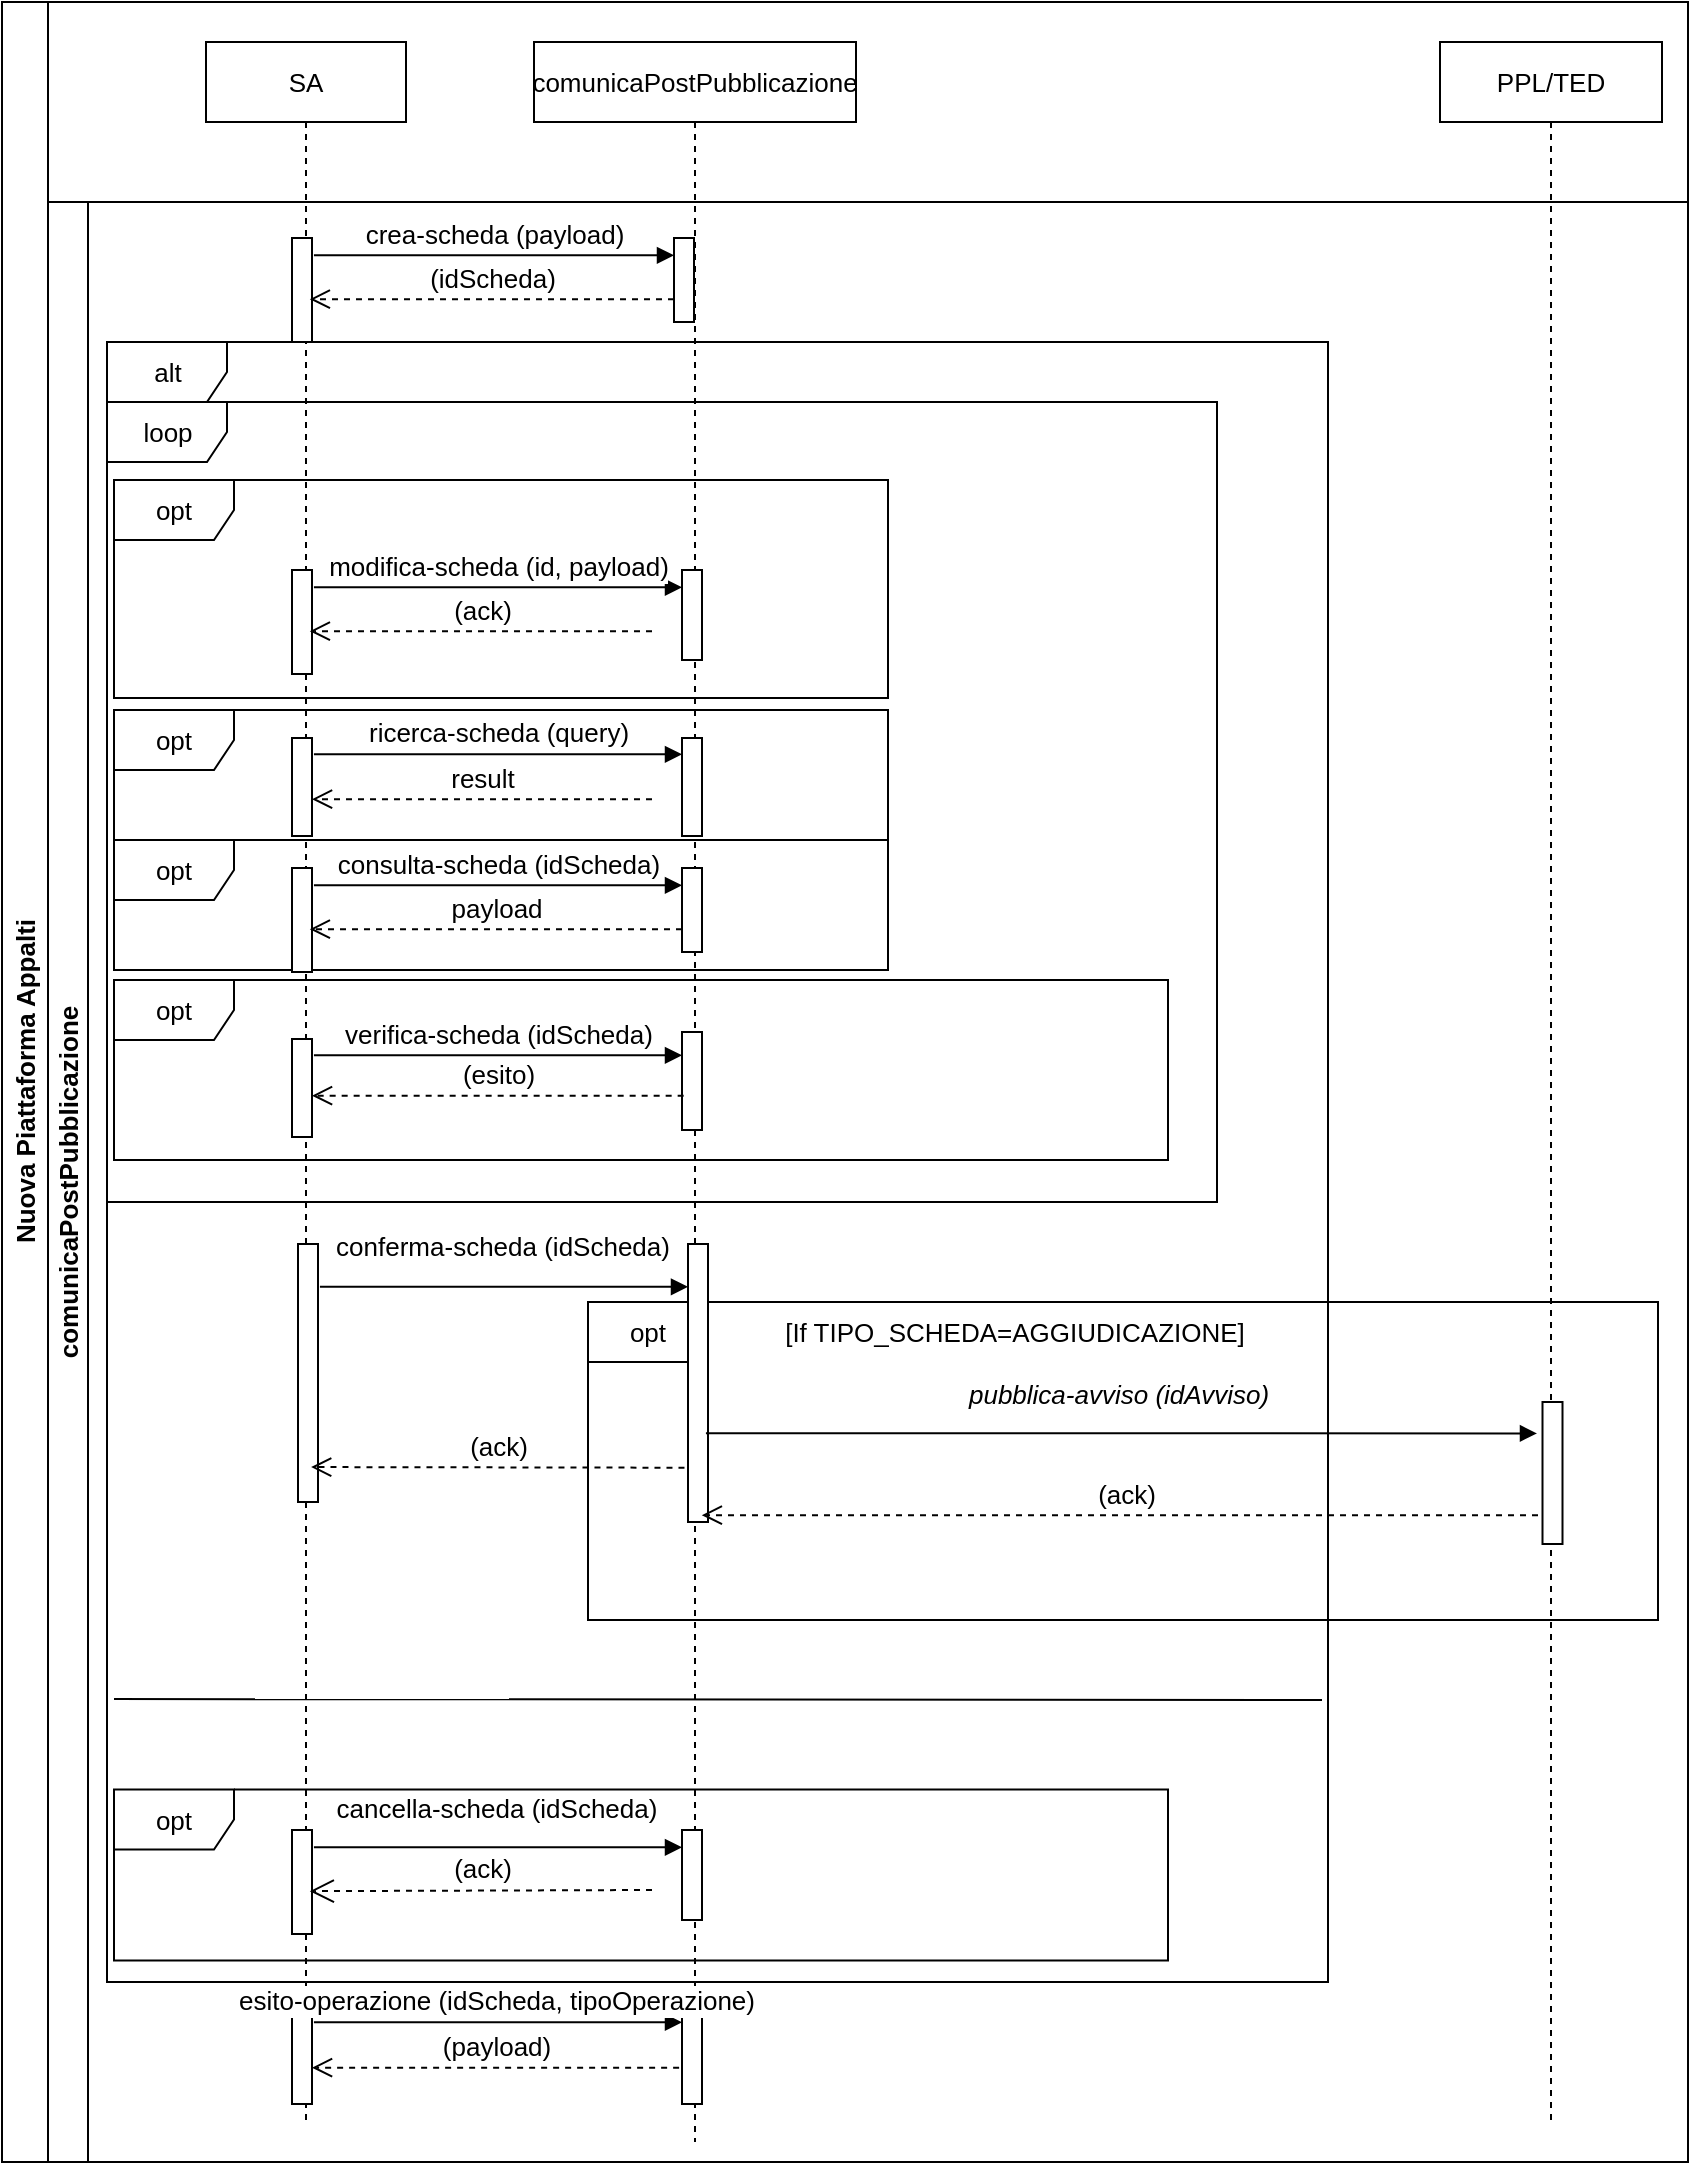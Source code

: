 <mxfile version="20.8.10" type="device"><diagram name="Sequence comunicaPostPubblicazione" id="Ietbm_civtzvMx1Zgd2v"><mxGraphModel dx="934" dy="611" grid="0" gridSize="10" guides="1" tooltips="1" connect="1" arrows="1" fold="1" page="1" pageScale="1" pageWidth="850" pageHeight="1100" math="0" shadow="0"><root><mxCell id="0"/><mxCell id="1" parent="0"/><mxCell id="IMptIWomryqyAkN4y-hL-1" value="opt" style="shape=umlFrame;whiteSpace=wrap;html=1;fontSize=13;" parent="1" vertex="1"><mxGeometry x="96" y="394" width="387" height="65" as="geometry"/></mxCell><mxCell id="IMptIWomryqyAkN4y-hL-2" value="opt" style="shape=umlFrame;whiteSpace=wrap;html=1;fontSize=13;" parent="1" vertex="1"><mxGeometry x="96" y="459" width="387" height="65" as="geometry"/></mxCell><mxCell id="IMptIWomryqyAkN4y-hL-3" value="Nuova Piattaforma Appalti" style="swimlane;horizontal=0;whiteSpace=wrap;html=1;strokeWidth=1;fontSize=13;" parent="1" vertex="1"><mxGeometry x="40" y="40" width="843" height="1080" as="geometry"/></mxCell><mxCell id="IMptIWomryqyAkN4y-hL-4" value="comunicaPostPubblicazione" style="shape=umlLifeline;perimeter=lifelinePerimeter;whiteSpace=wrap;html=1;container=1;collapsible=0;recursiveResize=0;outlineConnect=0;fontSize=13;" parent="IMptIWomryqyAkN4y-hL-3" vertex="1"><mxGeometry x="266" y="20" width="161" height="1050" as="geometry"/></mxCell><mxCell id="IMptIWomryqyAkN4y-hL-5" value="" style="html=1;points=[];perimeter=orthogonalPerimeter;fontSize=13;" parent="IMptIWomryqyAkN4y-hL-4" vertex="1"><mxGeometry x="70" y="98" width="10" height="42" as="geometry"/></mxCell><mxCell id="IMptIWomryqyAkN4y-hL-6" value="SA" style="shape=umlLifeline;perimeter=lifelinePerimeter;whiteSpace=wrap;html=1;container=1;collapsible=0;recursiveResize=0;outlineConnect=0;fontSize=13;" parent="IMptIWomryqyAkN4y-hL-3" vertex="1"><mxGeometry x="102" y="20" width="100" height="1040" as="geometry"/></mxCell><mxCell id="IMptIWomryqyAkN4y-hL-7" value="comunicaPostPubblicazione" style="swimlane;startSize=20;horizontal=0;html=1;whiteSpace=wrap;fontSize=13;" parent="IMptIWomryqyAkN4y-hL-3" vertex="1"><mxGeometry x="23" y="100" width="820" height="980" as="geometry"><mxRectangle x="23" y="120" width="40" height="130" as="alternateBounds"/></mxGeometry></mxCell><mxCell id="IMptIWomryqyAkN4y-hL-8" value="opt" style="shape=umlFrame;whiteSpace=wrap;html=1;fontSize=13;" parent="IMptIWomryqyAkN4y-hL-7" vertex="1"><mxGeometry x="33" y="793.75" width="527" height="85.5" as="geometry"/></mxCell><mxCell id="IMptIWomryqyAkN4y-hL-9" value="&lt;font color=&quot;#000000&quot;&gt;opt&lt;/font&gt;" style="shape=umlFrame;whiteSpace=wrap;html=1;fontColor=#FF0000;strokeColor=#000000;fontSize=13;" parent="IMptIWomryqyAkN4y-hL-7" vertex="1"><mxGeometry x="270" y="550" width="535" height="159" as="geometry"/></mxCell><mxCell id="IMptIWomryqyAkN4y-hL-10" value="opt" style="shape=umlFrame;whiteSpace=wrap;html=1;fontSize=13;" parent="IMptIWomryqyAkN4y-hL-7" vertex="1"><mxGeometry x="33" y="139" width="387" height="109" as="geometry"/></mxCell><mxCell id="IMptIWomryqyAkN4y-hL-11" value="loop" style="shape=umlFrame;whiteSpace=wrap;html=1;fontSize=13;" parent="IMptIWomryqyAkN4y-hL-7" vertex="1"><mxGeometry x="29.5" y="100" width="555" height="400" as="geometry"/></mxCell><mxCell id="IMptIWomryqyAkN4y-hL-12" value="alt" style="shape=umlFrame;whiteSpace=wrap;html=1;fontSize=13;" parent="IMptIWomryqyAkN4y-hL-7" vertex="1"><mxGeometry x="29.5" y="70" width="610.5" height="820" as="geometry"/></mxCell><mxCell id="IMptIWomryqyAkN4y-hL-13" value="" style="html=1;points=[];perimeter=orthogonalPerimeter;fontSize=13;" parent="IMptIWomryqyAkN4y-hL-7" vertex="1"><mxGeometry x="122" y="18" width="10" height="52" as="geometry"/></mxCell><mxCell id="IMptIWomryqyAkN4y-hL-14" value="" style="html=1;points=[];perimeter=orthogonalPerimeter;fontSize=13;" parent="IMptIWomryqyAkN4y-hL-7" vertex="1"><mxGeometry x="122" y="184" width="10" height="52" as="geometry"/></mxCell><mxCell id="IMptIWomryqyAkN4y-hL-15" value="(ack)" style="html=1;verticalAlign=bottom;endArrow=open;dashed=1;endSize=8;rounded=0;entryX=0.89;entryY=0.588;entryDx=0;entryDy=0;entryPerimeter=0;fontSize=13;" parent="IMptIWomryqyAkN4y-hL-7" target="IMptIWomryqyAkN4y-hL-14" edge="1"><mxGeometry relative="1" as="geometry"><mxPoint x="302" y="214.576" as="sourcePoint"/><mxPoint x="327" y="256" as="targetPoint"/></mxGeometry></mxCell><mxCell id="IMptIWomryqyAkN4y-hL-16" value="" style="html=1;points=[];perimeter=orthogonalPerimeter;fontSize=13;" parent="IMptIWomryqyAkN4y-hL-7" vertex="1"><mxGeometry x="317" y="184" width="10" height="45" as="geometry"/></mxCell><mxCell id="IMptIWomryqyAkN4y-hL-17" value="modifica-scheda (id, payload)" style="html=1;verticalAlign=bottom;endArrow=block;rounded=0;exitX=1.097;exitY=0.166;exitDx=0;exitDy=0;exitPerimeter=0;endFill=1;fontSize=13;" parent="IMptIWomryqyAkN4y-hL-7" source="IMptIWomryqyAkN4y-hL-14" target="IMptIWomryqyAkN4y-hL-16" edge="1"><mxGeometry width="80" relative="1" as="geometry"><mxPoint x="195.97" y="352.632" as="sourcePoint"/><mxPoint x="365" y="352.632" as="targetPoint"/></mxGeometry></mxCell><mxCell id="IMptIWomryqyAkN4y-hL-18" value="" style="html=1;points=[];perimeter=orthogonalPerimeter;fontSize=13;" parent="IMptIWomryqyAkN4y-hL-7" vertex="1"><mxGeometry x="122" y="268" width="10" height="49" as="geometry"/></mxCell><mxCell id="IMptIWomryqyAkN4y-hL-19" value="result" style="html=1;verticalAlign=bottom;endArrow=open;dashed=1;endSize=8;rounded=0;fontSize=13;" parent="IMptIWomryqyAkN4y-hL-7" target="IMptIWomryqyAkN4y-hL-18" edge="1"><mxGeometry relative="1" as="geometry"><mxPoint x="302" y="298.576" as="sourcePoint"/><mxPoint x="127" y="297" as="targetPoint"/></mxGeometry></mxCell><mxCell id="IMptIWomryqyAkN4y-hL-20" value="" style="html=1;points=[];perimeter=orthogonalPerimeter;fontSize=13;" parent="IMptIWomryqyAkN4y-hL-7" vertex="1"><mxGeometry x="317" y="268" width="10" height="49" as="geometry"/></mxCell><mxCell id="IMptIWomryqyAkN4y-hL-21" value="ricerca-scheda (query)" style="html=1;verticalAlign=bottom;endArrow=block;rounded=0;exitX=1.097;exitY=0.166;exitDx=0;exitDy=0;exitPerimeter=0;endFill=1;fontSize=13;" parent="IMptIWomryqyAkN4y-hL-7" source="IMptIWomryqyAkN4y-hL-18" target="IMptIWomryqyAkN4y-hL-20" edge="1"><mxGeometry x="-0.0" width="80" relative="1" as="geometry"><mxPoint x="132.97" y="276.632" as="sourcePoint"/><mxPoint x="302" y="276.632" as="targetPoint"/><mxPoint as="offset"/></mxGeometry></mxCell><mxCell id="IMptIWomryqyAkN4y-hL-22" value="" style="html=1;points=[];perimeter=orthogonalPerimeter;fontSize=13;" parent="IMptIWomryqyAkN4y-hL-7" vertex="1"><mxGeometry x="122" y="333" width="10" height="52" as="geometry"/></mxCell><mxCell id="IMptIWomryqyAkN4y-hL-23" value="" style="html=1;points=[];perimeter=orthogonalPerimeter;fontSize=13;" parent="IMptIWomryqyAkN4y-hL-7" vertex="1"><mxGeometry x="122" y="814" width="10" height="52" as="geometry"/></mxCell><mxCell id="IMptIWomryqyAkN4y-hL-24" value="(ack)" style="html=1;verticalAlign=bottom;endArrow=open;dashed=1;endSize=10;rounded=0;entryX=0.89;entryY=0.588;entryDx=0;entryDy=0;entryPerimeter=0;fontSize=13;" parent="IMptIWomryqyAkN4y-hL-7" target="IMptIWomryqyAkN4y-hL-23" edge="1"><mxGeometry relative="1" as="geometry"><mxPoint x="302" y="844" as="sourcePoint"/><mxPoint x="264" y="726" as="targetPoint"/></mxGeometry></mxCell><mxCell id="IMptIWomryqyAkN4y-hL-25" value="" style="html=1;points=[];perimeter=orthogonalPerimeter;fontSize=13;" parent="IMptIWomryqyAkN4y-hL-7" vertex="1"><mxGeometry x="317" y="814" width="10" height="45" as="geometry"/></mxCell><mxCell id="IMptIWomryqyAkN4y-hL-26" value="cancella-scheda (idScheda)" style="html=1;verticalAlign=bottom;endArrow=block;rounded=0;exitX=1.097;exitY=0.166;exitDx=0;exitDy=0;exitPerimeter=0;endFill=1;fontSize=13;" parent="IMptIWomryqyAkN4y-hL-7" source="IMptIWomryqyAkN4y-hL-23" target="IMptIWomryqyAkN4y-hL-25" edge="1"><mxGeometry x="-0.011" y="9" width="80" relative="1" as="geometry"><mxPoint x="132.97" y="822.632" as="sourcePoint"/><mxPoint x="302" y="822.632" as="targetPoint"/><mxPoint as="offset"/></mxGeometry></mxCell><mxCell id="IMptIWomryqyAkN4y-hL-27" value="" style="html=1;points=[];perimeter=orthogonalPerimeter;fontSize=13;" parent="IMptIWomryqyAkN4y-hL-7" vertex="1"><mxGeometry x="122" y="902" width="10" height="49" as="geometry"/></mxCell><mxCell id="IMptIWomryqyAkN4y-hL-28" value="(payload)" style="html=1;verticalAlign=bottom;endArrow=open;dashed=1;endSize=8;rounded=0;exitX=-0.144;exitY=0.629;exitDx=0;exitDy=0;exitPerimeter=0;fontSize=13;" parent="IMptIWomryqyAkN4y-hL-7" source="IMptIWomryqyAkN4y-hL-29" target="IMptIWomryqyAkN4y-hL-27" edge="1"><mxGeometry relative="1" as="geometry"><mxPoint x="302" y="932.576" as="sourcePoint"/><mxPoint x="64" y="771" as="targetPoint"/></mxGeometry></mxCell><mxCell id="IMptIWomryqyAkN4y-hL-29" value="" style="html=1;points=[];perimeter=orthogonalPerimeter;fontSize=13;" parent="IMptIWomryqyAkN4y-hL-7" vertex="1"><mxGeometry x="317" y="902" width="10" height="49" as="geometry"/></mxCell><mxCell id="IMptIWomryqyAkN4y-hL-30" value="esito-operazione (idScheda, tipoOperazione)" style="html=1;verticalAlign=bottom;endArrow=block;rounded=0;exitX=1.097;exitY=0.166;exitDx=0;exitDy=0;exitPerimeter=0;endFill=1;fontSize=13;" parent="IMptIWomryqyAkN4y-hL-7" source="IMptIWomryqyAkN4y-hL-27" target="IMptIWomryqyAkN4y-hL-29" edge="1"><mxGeometry x="-0.011" width="80" relative="1" as="geometry"><mxPoint x="69.97" y="750.632" as="sourcePoint"/><mxPoint x="239" y="750.632" as="targetPoint"/><mxPoint as="offset"/></mxGeometry></mxCell><mxCell id="IMptIWomryqyAkN4y-hL-31" value="" style="html=1;points=[];perimeter=orthogonalPerimeter;fontSize=13;" parent="IMptIWomryqyAkN4y-hL-7" vertex="1"><mxGeometry x="317" y="333" width="10" height="42" as="geometry"/></mxCell><mxCell id="IMptIWomryqyAkN4y-hL-32" value="consulta-scheda (idScheda)" style="html=1;verticalAlign=bottom;endArrow=block;rounded=0;exitX=1.097;exitY=0.166;exitDx=0;exitDy=0;exitPerimeter=0;fontSize=13;" parent="IMptIWomryqyAkN4y-hL-7" source="IMptIWomryqyAkN4y-hL-22" target="IMptIWomryqyAkN4y-hL-31" edge="1"><mxGeometry x="-0.0" width="80" relative="1" as="geometry"><mxPoint x="87" y="305" as="sourcePoint"/><mxPoint x="167" y="305" as="targetPoint"/><mxPoint as="offset"/></mxGeometry></mxCell><mxCell id="IMptIWomryqyAkN4y-hL-33" value="payload" style="html=1;verticalAlign=bottom;endArrow=open;dashed=1;endSize=8;rounded=0;entryX=0.89;entryY=0.588;entryDx=0;entryDy=0;entryPerimeter=0;fontSize=13;" parent="IMptIWomryqyAkN4y-hL-7" source="IMptIWomryqyAkN4y-hL-31" target="IMptIWomryqyAkN4y-hL-22" edge="1"><mxGeometry relative="1" as="geometry"><mxPoint x="407" y="405" as="sourcePoint"/><mxPoint x="327" y="405" as="targetPoint"/></mxGeometry></mxCell><mxCell id="IMptIWomryqyAkN4y-hL-34" value="opt" style="shape=umlFrame;whiteSpace=wrap;html=1;fontSize=13;" parent="IMptIWomryqyAkN4y-hL-7" vertex="1"><mxGeometry x="33" y="389" width="527" height="90" as="geometry"/></mxCell><mxCell id="IMptIWomryqyAkN4y-hL-35" value="" style="html=1;points=[];perimeter=orthogonalPerimeter;fontSize=13;" parent="IMptIWomryqyAkN4y-hL-7" vertex="1"><mxGeometry x="317" y="415" width="10" height="49" as="geometry"/></mxCell><mxCell id="IMptIWomryqyAkN4y-hL-36" value="" style="html=1;points=[];perimeter=orthogonalPerimeter;fontSize=13;" parent="IMptIWomryqyAkN4y-hL-7" vertex="1"><mxGeometry x="122" y="418.5" width="10" height="49" as="geometry"/></mxCell><mxCell id="IMptIWomryqyAkN4y-hL-37" value="verifica-scheda (idScheda)" style="html=1;verticalAlign=bottom;endArrow=block;rounded=0;exitX=1.097;exitY=0.166;exitDx=0;exitDy=0;exitPerimeter=0;endFill=1;fontSize=13;" parent="IMptIWomryqyAkN4y-hL-7" source="IMptIWomryqyAkN4y-hL-36" target="IMptIWomryqyAkN4y-hL-35" edge="1"><mxGeometry x="-0.0" width="80" relative="1" as="geometry"><mxPoint x="-50.03" y="-161.868" as="sourcePoint"/><mxPoint x="119" y="-161.868" as="targetPoint"/><mxPoint as="offset"/></mxGeometry></mxCell><mxCell id="IMptIWomryqyAkN4y-hL-38" value="(esito)" style="html=1;verticalAlign=bottom;endArrow=open;dashed=1;endSize=8;rounded=0;exitX=0.083;exitY=0.65;exitDx=0;exitDy=0;exitPerimeter=0;fontSize=13;" parent="IMptIWomryqyAkN4y-hL-7" source="IMptIWomryqyAkN4y-hL-35" target="IMptIWomryqyAkN4y-hL-36" edge="1"><mxGeometry relative="1" as="geometry"><mxPoint x="484.75" y="452.478" as="sourcePoint"/><mxPoint x="153" y="452" as="targetPoint"/></mxGeometry></mxCell><mxCell id="IMptIWomryqyAkN4y-hL-39" value="[If TIPO_SCHEDA=AGGIUDICAZIONE]" style="text;html=1;strokeColor=none;fillColor=none;align=center;verticalAlign=middle;whiteSpace=wrap;rounded=0;fontColor=#000000;fontSize=13;" parent="IMptIWomryqyAkN4y-hL-7" vertex="1"><mxGeometry x="357" y="550" width="253" height="30" as="geometry"/></mxCell><mxCell id="IMptIWomryqyAkN4y-hL-40" value="crea-scheda (payload)" style="html=1;verticalAlign=bottom;endArrow=block;rounded=0;exitX=1.097;exitY=0.166;exitDx=0;exitDy=0;exitPerimeter=0;fontSize=13;" parent="IMptIWomryqyAkN4y-hL-3" source="IMptIWomryqyAkN4y-hL-13" target="IMptIWomryqyAkN4y-hL-5" edge="1"><mxGeometry x="-0.0" width="80" relative="1" as="geometry"><mxPoint x="150" y="125" as="sourcePoint"/><mxPoint x="230" y="125" as="targetPoint"/><mxPoint as="offset"/></mxGeometry></mxCell><mxCell id="IMptIWomryqyAkN4y-hL-41" value="(idScheda)" style="html=1;verticalAlign=bottom;endArrow=open;dashed=1;endSize=8;rounded=0;entryX=0.89;entryY=0.588;entryDx=0;entryDy=0;entryPerimeter=0;fontSize=13;" parent="IMptIWomryqyAkN4y-hL-3" source="IMptIWomryqyAkN4y-hL-5" target="IMptIWomryqyAkN4y-hL-13" edge="1"><mxGeometry relative="1" as="geometry"><mxPoint x="470" y="225" as="sourcePoint"/><mxPoint x="390" y="225" as="targetPoint"/></mxGeometry></mxCell><mxCell id="IMptIWomryqyAkN4y-hL-42" value="" style="endArrow=none;html=1;rounded=0;strokeColor=#000000;fontColor=#FF0000;exitX=0;exitY=0.788;exitDx=0;exitDy=0;exitPerimeter=0;fontSize=13;" parent="1" edge="1"><mxGeometry width="50" height="50" relative="1" as="geometry"><mxPoint x="96" y="888.52" as="sourcePoint"/><mxPoint x="700" y="889" as="targetPoint"/></mxGeometry></mxCell><mxCell id="IMptIWomryqyAkN4y-hL-43" value="" style="html=1;points=[];perimeter=orthogonalPerimeter;fontSize=13;" parent="1" vertex="1"><mxGeometry x="188" y="661" width="10" height="129" as="geometry"/></mxCell><mxCell id="IMptIWomryqyAkN4y-hL-44" value="(ack)" style="html=1;verticalAlign=bottom;endArrow=open;dashed=1;endSize=8;rounded=0;entryX=0.657;entryY=0.756;entryDx=0;entryDy=0;entryPerimeter=0;exitX=-0.176;exitY=0.704;exitDx=0;exitDy=0;exitPerimeter=0;fontSize=13;" parent="1" edge="1"><mxGeometry relative="1" as="geometry"><mxPoint x="381.24" y="772.856" as="sourcePoint"/><mxPoint x="194.57" y="772.524" as="targetPoint"/></mxGeometry></mxCell><mxCell id="IMptIWomryqyAkN4y-hL-45" value="" style="html=1;points=[];perimeter=orthogonalPerimeter;fontSize=13;" parent="1" vertex="1"><mxGeometry x="383" y="661" width="10" height="139" as="geometry"/></mxCell><mxCell id="IMptIWomryqyAkN4y-hL-46" value="conferma-scheda (idScheda)" style="html=1;verticalAlign=bottom;endArrow=block;rounded=0;exitX=1.097;exitY=0.166;exitDx=0;exitDy=0;exitPerimeter=0;endFill=1;fontSize=13;" parent="1" source="IMptIWomryqyAkN4y-hL-43" target="IMptIWomryqyAkN4y-hL-45" edge="1"><mxGeometry x="-0.011" y="9" width="80" relative="1" as="geometry"><mxPoint x="135.97" y="509.632" as="sourcePoint"/><mxPoint x="305" y="509.632" as="targetPoint"/><mxPoint as="offset"/></mxGeometry></mxCell><mxCell id="IMptIWomryqyAkN4y-hL-47" value="&lt;font style=&quot;font-weight: normal;&quot; color=&quot;#000000&quot;&gt;(ack)&lt;/font&gt;" style="html=1;verticalAlign=bottom;endArrow=open;dashed=1;endSize=8;rounded=0;entryX=0.89;entryY=0.588;entryDx=0;entryDy=0;entryPerimeter=0;fontColor=#97D077;strokeColor=#000000;fontSize=13;fontStyle=1" parent="1" source="IMptIWomryqyAkN4y-hL-49" edge="1"><mxGeometry relative="1" as="geometry"><mxPoint x="546" y="796.576" as="sourcePoint"/><mxPoint x="389.9" y="796.576" as="targetPoint"/></mxGeometry></mxCell><mxCell id="IMptIWomryqyAkN4y-hL-48" value="&lt;font color=&quot;#000000&quot;&gt;&lt;span style=&quot;font-weight: normal;&quot;&gt;&lt;i&gt;pubblica-avviso (idAvviso)&lt;/i&gt;&lt;/span&gt;&lt;/font&gt;" style="html=1;verticalAlign=bottom;endArrow=block;rounded=0;exitX=1.097;exitY=0.166;exitDx=0;exitDy=0;exitPerimeter=0;endFill=1;fontColor=#97D077;strokeColor=#000000;entryX=-0.276;entryY=0.221;entryDx=0;entryDy=0;entryPerimeter=0;fontSize=13;fontStyle=1" parent="1" target="IMptIWomryqyAkN4y-hL-50" edge="1"><mxGeometry x="-0.006" y="9" width="80" relative="1" as="geometry"><mxPoint x="391.97" y="755.632" as="sourcePoint"/><mxPoint x="848.25" y="755.632" as="targetPoint"/><mxPoint as="offset"/></mxGeometry></mxCell><mxCell id="IMptIWomryqyAkN4y-hL-49" value="PPL/TED" style="shape=umlLifeline;perimeter=lifelinePerimeter;whiteSpace=wrap;html=1;container=1;collapsible=0;recursiveResize=0;outlineConnect=0;fontSize=13;" parent="1" vertex="1"><mxGeometry x="759" y="60" width="111" height="1040" as="geometry"/></mxCell><mxCell id="IMptIWomryqyAkN4y-hL-50" value="" style="html=1;points=[];perimeter=orthogonalPerimeter;fontColor=#97D077;strokeColor=#000000;fontSize=13;fontStyle=1" parent="IMptIWomryqyAkN4y-hL-49" vertex="1"><mxGeometry x="51.25" y="680" width="10" height="71" as="geometry"/></mxCell></root></mxGraphModel></diagram></mxfile>